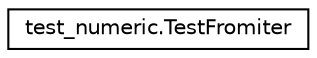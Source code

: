 digraph "Graphical Class Hierarchy"
{
 // LATEX_PDF_SIZE
  edge [fontname="Helvetica",fontsize="10",labelfontname="Helvetica",labelfontsize="10"];
  node [fontname="Helvetica",fontsize="10",shape=record];
  rankdir="LR";
  Node0 [label="test_numeric.TestFromiter",height=0.2,width=0.4,color="black", fillcolor="white", style="filled",URL="$classtest__numeric_1_1TestFromiter.html",tooltip=" "];
}
